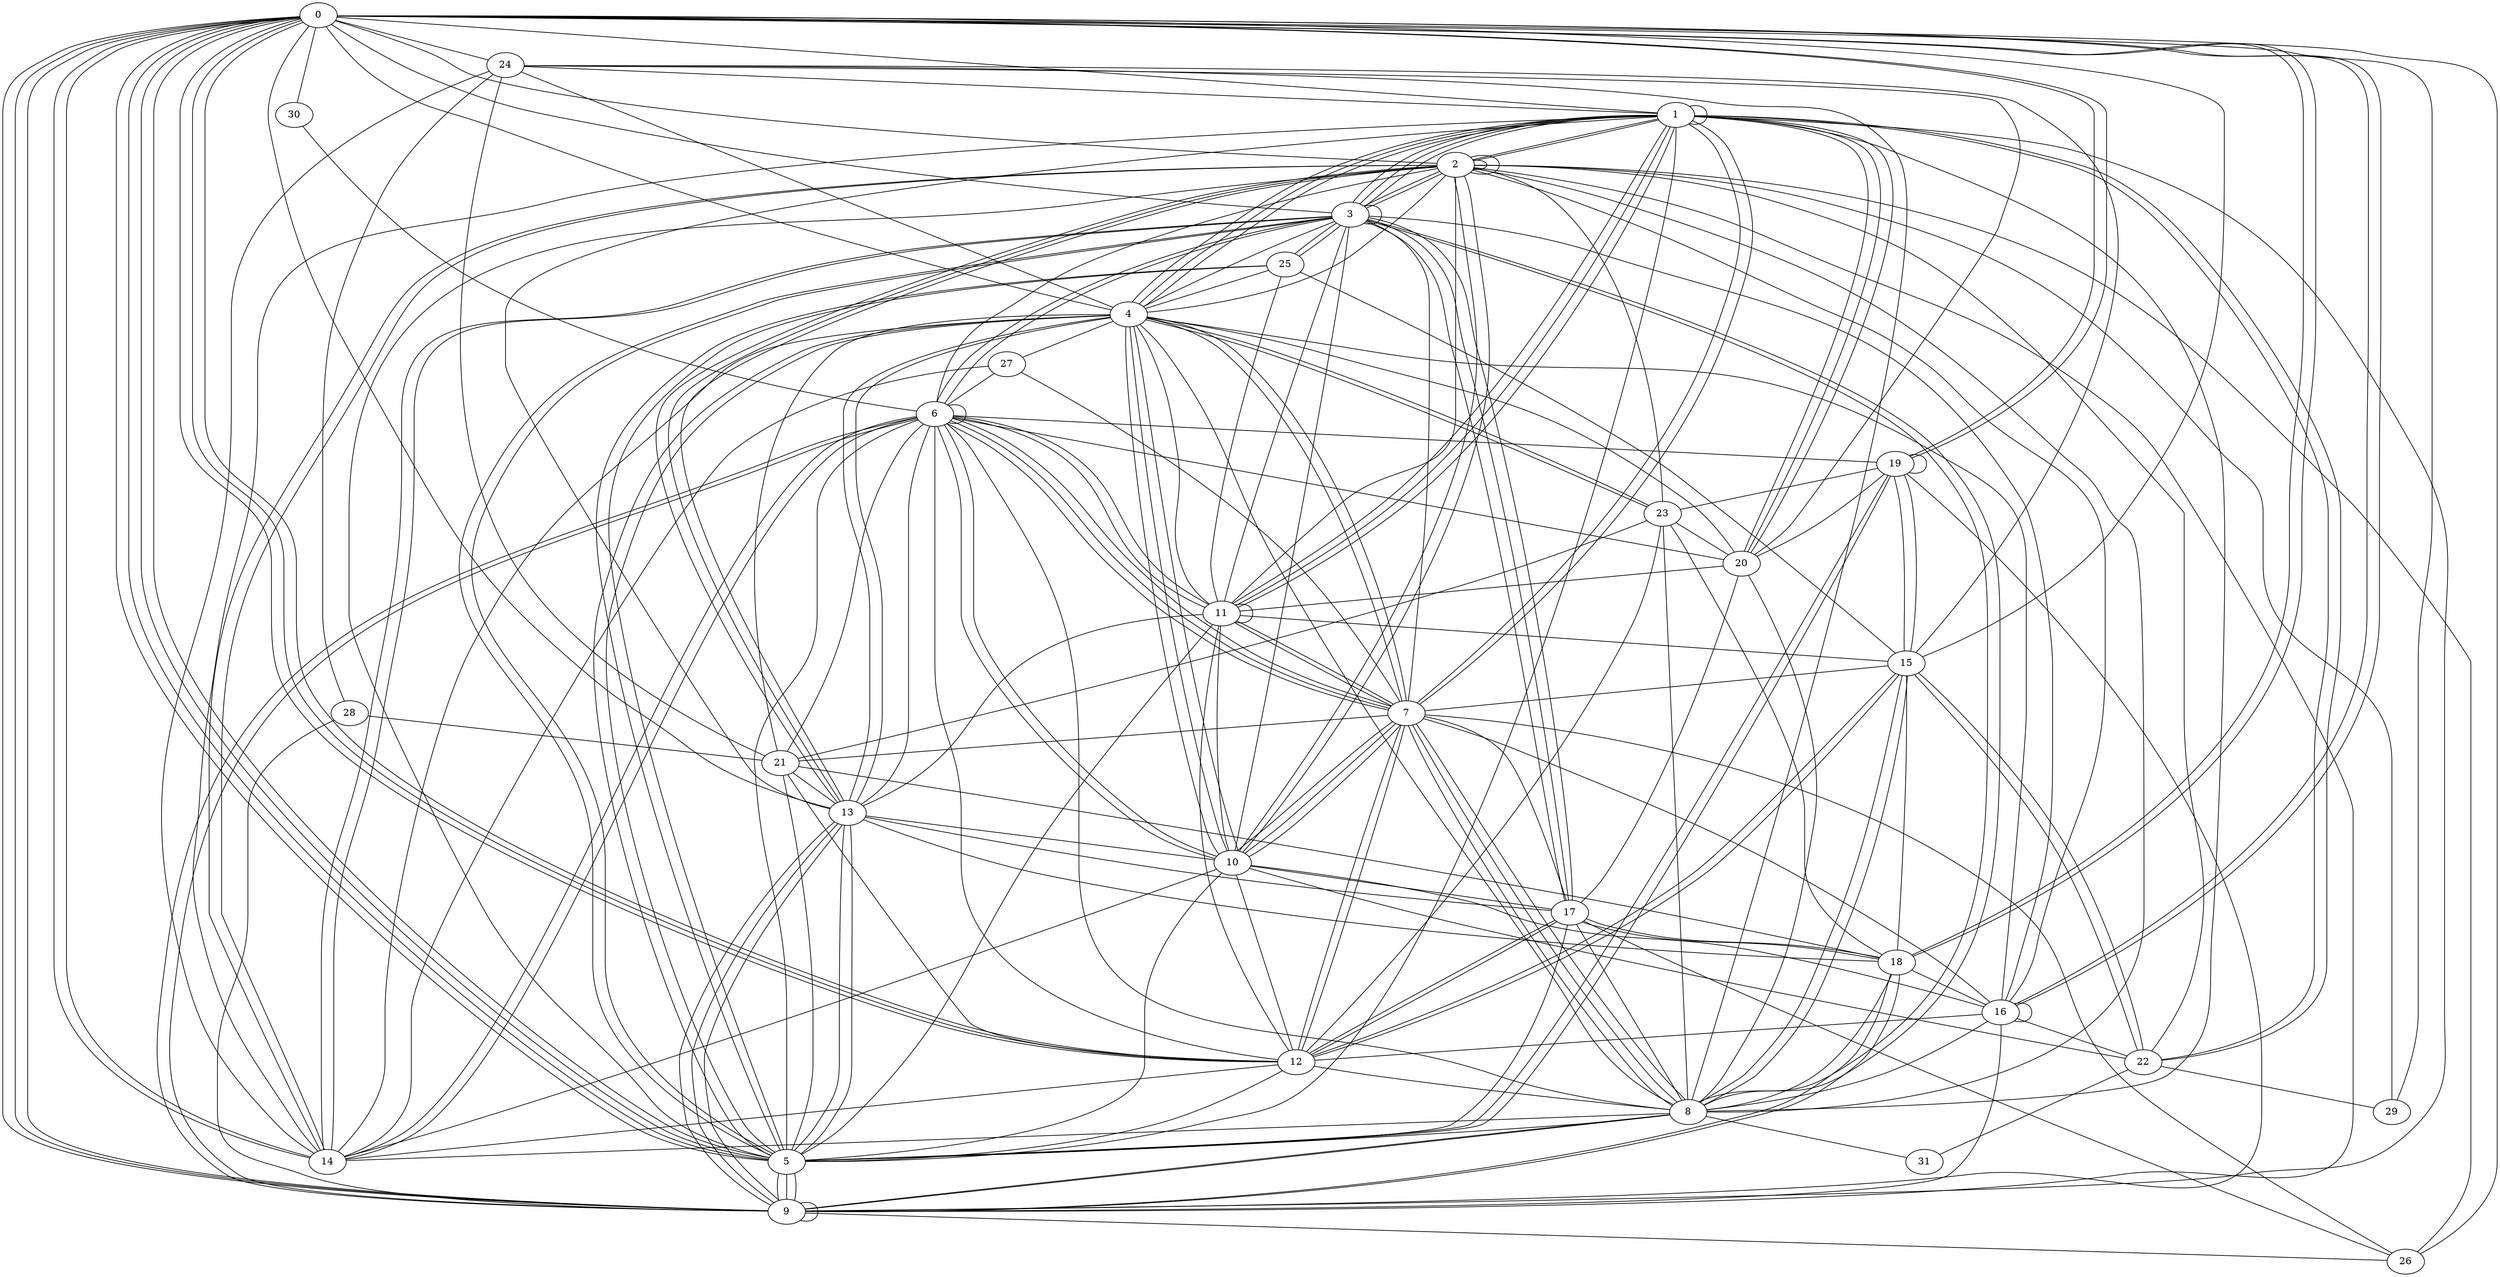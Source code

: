 graph G {
0;
1;
2;
3;
4;
5;
6;
7;
8;
9;
10;
11;
12;
13;
14;
15;
16;
17;
18;
19;
20;
21;
22;
23;
24;
25;
26;
27;
28;
29;
30;
31;
2--10 ;
4--2 ;
9--19 ;
5--0 ;
26--7 ;
19--0 ;
8--6 ;
9--8 ;
7--10 ;
22--1 ;
17--18 ;
26--2 ;
3--5 ;
20--1 ;
11--15 ;
18--9 ;
25--3 ;
7--1 ;
12--6 ;
17--3 ;
28--9 ;
7--1 ;
21--5 ;
5--9 ;
24--20 ;
6--9 ;
7--21 ;
2--9 ;
2--16 ;
13--4 ;
0--30 ;
1--20 ;
3--8 ;
1--4 ;
23--18 ;
0--14 ;
2--14 ;
2--22 ;
12--7 ;
9--26 ;
3--6 ;
14--3 ;
14--1 ;
2--23 ;
29--0 ;
5--25 ;
8--7 ;
15--22 ;
17--3 ;
30--6 ;
18--0 ;
18--21 ;
21--13 ;
13--5 ;
0--12 ;
1--2 ;
24--1 ;
2--3 ;
5--1 ;
9--13 ;
8--14 ;
17--18 ;
21--23 ;
12--10 ;
5--13 ;
24--15 ;
7--6 ;
13--2 ;
20--11 ;
5--25 ;
6--10 ;
6--11 ;
0--4 ;
16--7 ;
10--7 ;
14--27 ;
2--10 ;
3--3 ;
19--5 ;
9--0 ;
8--5 ;
1--22 ;
21--12 ;
4--7 ;
14--12 ;
5--0 ;
22--31 ;
13--2 ;
9--5 ;
2--8 ;
10--3 ;
10--17 ;
14--4 ;
3--2 ;
8--23 ;
6--19 ;
2--5 ;
10--4 ;
14--6 ;
17--13 ;
16--0 ;
5--9 ;
1--2 ;
16--9 ;
21--4 ;
17--12 ;
13--9 ;
22--15 ;
5--12 ;
6--3 ;
22--29 ;
19--19 ;
1--13 ;
24--14 ;
5--3 ;
8--4 ;
27--7 ;
6--5 ;
12--8 ;
16--8 ;
17--3 ;
3--16 ;
8--9 ;
11--3 ;
1--4 ;
7--10 ;
3--7 ;
18--8 ;
4--13 ;
21--6 ;
0--13 ;
19--23 ;
3--1 ;
17--20 ;
2--13 ;
8--3 ;
24--21 ;
0--9 ;
3--25 ;
23--4 ;
18--13 ;
11--6 ;
19--15 ;
8--31 ;
10--14 ;
15--25 ;
1--11 ;
23--12 ;
0--16 ;
0--26 ;
28--21 ;
20--4 ;
25--4 ;
26--17 ;
1--20 ;
15--18 ;
17--8 ;
23--4 ;
0--24 ;
11--1 ;
6--13 ;
4--27 ;
6--14 ;
9--9 ;
11--7 ;
17--5 ;
4--10 ;
13--10 ;
15--8 ;
24--8 ;
5--4 ;
5--19 ;
10--22 ;
2--29 ;
12--17 ;
13--9 ;
7--17 ;
11--10 ;
12--0 ;
5--0 ;
1--11 ;
12--15 ;
8--7 ;
12--0 ;
18--9 ;
6--2 ;
7--6 ;
5--4 ;
11--7 ;
1--1 ;
9--1 ;
11--25 ;
0--5 ;
6--10 ;
19--0 ;
16--12 ;
4--1 ;
0--14 ;
6--7 ;
10--16 ;
20--19 ;
1--8 ;
0--3 ;
27--6 ;
4--11 ;
0--1 ;
3--1 ;
11--5 ;
4--7 ;
16--22 ;
2--2 ;
11--12 ;
6--9 ;
15--7 ;
2--0 ;
8--15 ;
11--11 ;
1--3 ;
2--14 ;
2--11 ;
12--15 ;
3--4 ;
24--28 ;
20--8 ;
6--6 ;
4--10 ;
18--0 ;
0--9 ;
4--16 ;
20--6 ;
19--15 ;
10--5 ;
12--7 ;
2--2 ;
18--16 ;
23--20 ;
8--7 ;
0--15 ;
13--11 ;
16--16 ;
3--14 ;
24--4 ;
}
